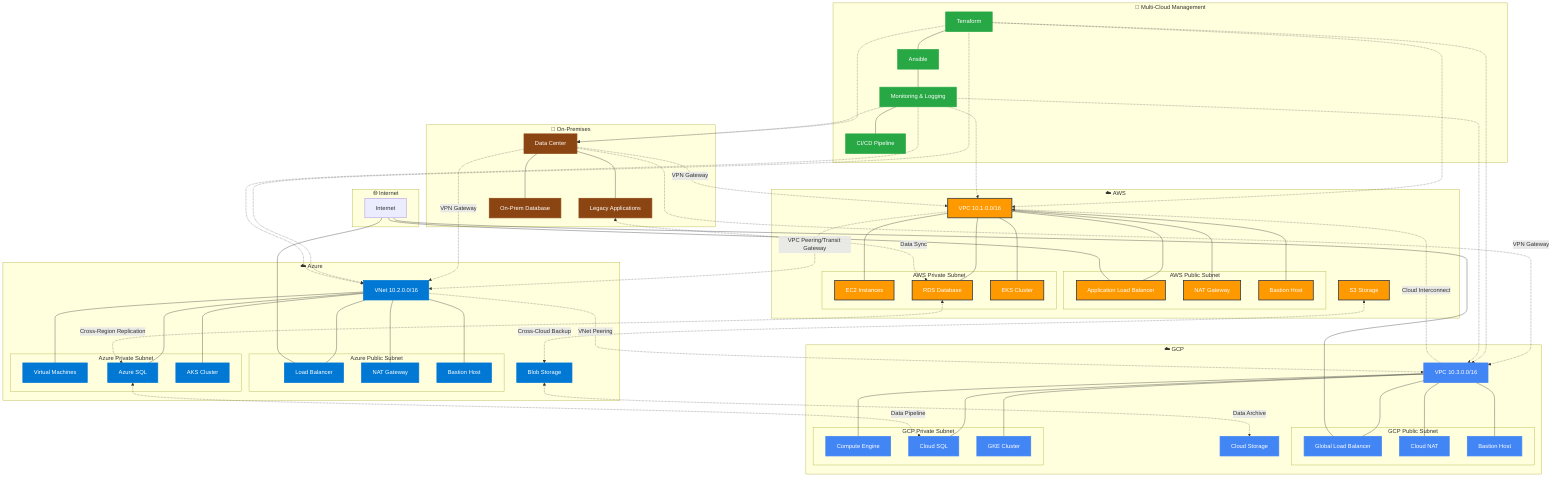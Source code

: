graph TB
    subgraph "🌐 Internet"
        INT[Internet]
    end
    
    subgraph "🏢 On-Premises"
        DC[Data Center]
        APP1[Legacy Applications]
        DB1[On-Prem Database]
        DC --- APP1
        DC --- DB1
    end
    
    subgraph "☁️ AWS"
        direction TB
        VPC_AWS[VPC 10.1.0.0/16]
        
        subgraph "AWS Public Subnet"
            ALB[Application Load Balancer]
            NAT_AWS[NAT Gateway]
            BASTION_AWS[Bastion Host]
        end
        
        subgraph "AWS Private Subnet"
            EC2_AWS[EC2 Instances]
            RDS_AWS[RDS Database]
            EKS_AWS[EKS Cluster]
        end
        
        S3[S3 Storage]
        
        VPC_AWS --- ALB
        VPC_AWS --- NAT_AWS
        VPC_AWS --- BASTION_AWS
        VPC_AWS --- EC2_AWS
        VPC_AWS --- RDS_AWS
        VPC_AWS --- EKS_AWS
    end
    
    subgraph "☁️ Azure"
        direction TB
        VNET_AZ[VNet 10.2.0.0/16]
        
        subgraph "Azure Public Subnet"
            LB_AZ[Load Balancer]
            NAT_AZ[NAT Gateway]
            BASTION_AZ[Bastion Host]
        end
        
        subgraph "Azure Private Subnet"
            VM_AZ[Virtual Machines]
            SQL_AZ[Azure SQL]
            AKS_AZ[AKS Cluster]
        end
        
        BLOB_AZ[Blob Storage]
        
        VNET_AZ --- LB_AZ
        VNET_AZ --- NAT_AZ
        VNET_AZ --- BASTION_AZ
        VNET_AZ --- VM_AZ
        VNET_AZ --- SQL_AZ
        VNET_AZ --- AKS_AZ
    end
    
    subgraph "☁️ GCP"
        direction TB
        VPC_GCP[VPC 10.3.0.0/16]
        
        subgraph "GCP Public Subnet"
            LB_GCP[Global Load Balancer]
            NAT_GCP[Cloud NAT]
            BASTION_GCP[Bastion Host]
        end
        
        subgraph "GCP Private Subnet"
            CE_GCP[Compute Engine]
            SQL_GCP[Cloud SQL]
            GKE_GCP[GKE Cluster]
        end
        
        GCS[Cloud Storage]
        
        VPC_GCP --- LB_GCP
        VPC_GCP --- NAT_GCP
        VPC_GCP --- BASTION_GCP
        VPC_GCP --- CE_GCP
        VPC_GCP --- SQL_GCP
        VPC_GCP --- GKE_GCP
    end
    
    subgraph "🔄 Multi-Cloud Management"
        direction LR
        TERRAFORM[Terraform]
        ANSIBLE[Ansible]
        MONITORING[Monitoring & Logging]
        CICD[CI/CD Pipeline]
        
        TERRAFORM --- ANSIBLE
        ANSIBLE --- MONITORING
        MONITORING --- CICD
    end
    
    %% Connections
    INT --- ALB
    INT --- LB_AZ
    INT --- LB_GCP
    
    %% Site-to-Site VPN Connections
    DC -.->|VPN Gateway| VPC_AWS
    DC -.->|VPN Gateway| VNET_AZ
    DC -.->|VPN Gateway| VPC_GCP
    
    %% Inter-Cloud Connections
    VPC_AWS -.->|VPC Peering/Transit Gateway| VNET_AZ
    VNET_AZ -.->|VNet Peering| VPC_GCP
    VPC_GCP -.->|Cloud Interconnect| VPC_AWS
    
    %% Management Connections
    TERRAFORM -.-> VPC_AWS
    TERRAFORM -.-> VNET_AZ
    TERRAFORM -.-> VPC_GCP
    TERRAFORM -.-> DC
    
    MONITORING -.-> VPC_AWS
    MONITORING -.-> VNET_AZ
    MONITORING -.-> VPC_GCP
    MONITORING -.-> DC
    
    %% Data Flow
    APP1 <-.->|Data Sync| RDS_AWS
    RDS_AWS <-.->|Cross-Region Replication| SQL_AZ
    SQL_AZ <-.->|Data Pipeline| SQL_GCP
    
    S3 <-.->|Cross-Cloud Backup| BLOB_AZ
    BLOB_AZ <-.->|Data Archive| GCS
    
    %% Styling
    classDef awsColor fill:#FF9900,stroke:#232F3E,stroke-width:2px,color:#fff
    classDef azureColor fill:#0078D4,stroke:#0078D4,stroke-width:2px,color:#fff
    classDef gcpColor fill:#4285F4,stroke:#4285F4,stroke-width:2px,color:#fff
    classDef onpremColor fill:#8B4513,stroke:#8B4513,stroke-width:2px,color:#fff
    classDef mgmtColor fill:#28A745,stroke:#28A745,stroke-width:2px,color:#fff
    
    class VPC_AWS,ALB,NAT_AWS,BASTION_AWS,EC2_AWS,RDS_AWS,EKS_AWS,S3 awsColor
    class VNET_AZ,LB_AZ,NAT_AZ,BASTION_AZ,VM_AZ,SQL_AZ,AKS_AZ,BLOB_AZ azureColor
    class VPC_GCP,LB_GCP,NAT_GCP,BASTION_GCP,CE_GCP,SQL_GCP,GKE_GCP,GCS gcpColor
    class DC,APP1,DB1 onpremColor
    class TERRAFORM,ANSIBLE,MONITORING,CICD mgmtColor